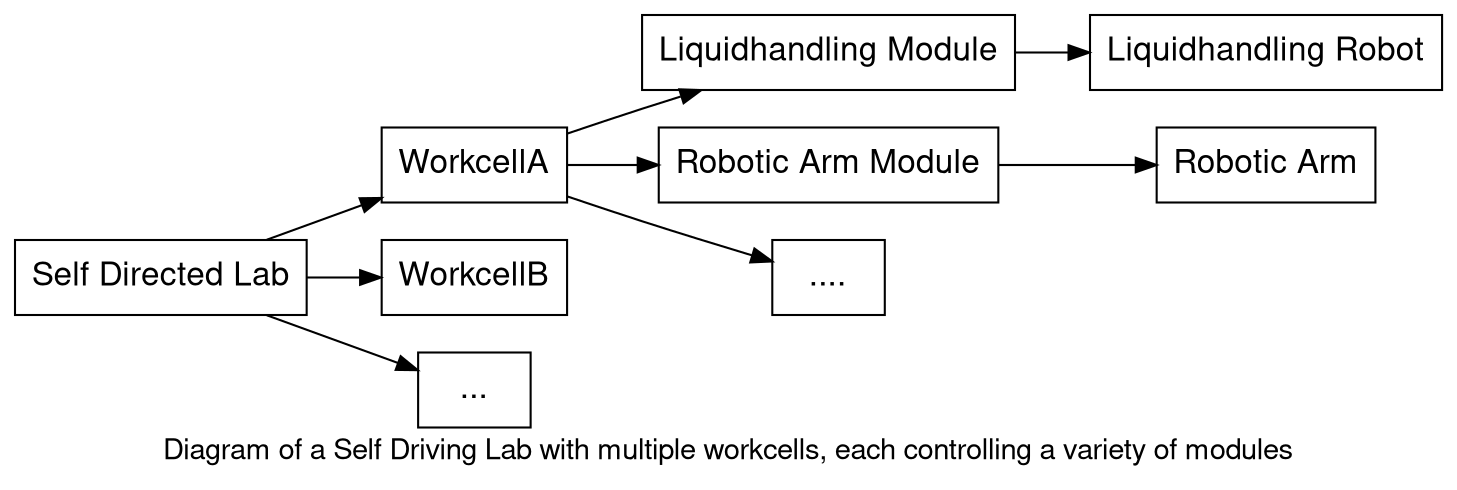 strict digraph sdl_architecture_example {
    //Formatting
    fontname="Helvetica,Arial,sans-serif"
    node [fontname="Helvetica,Arial,sans-serif"]
    edge [fontname="Helvetica,Arial,sans-serif"]
    graph [
        rankdir = "LR"
        pad = 0.1;
    ];
    node [
        fontsize = "16"
        shape = "box"
    ];
    edge [
    ];

    "Self Directed Lab" -> {WorkcellA WorkcellB "..."};
    WorkcellA -> {"Liquidhandling Module" "Robotic Arm Module" "...."};

    "Liquidhandling Module" -> "Liquidhandling Robot"

    "Robotic Arm Module" -> "Robotic Arm"

    label="Diagram of a Self Driving Lab with multiple workcells, each controlling a variety of modules";
    labelloc=bottom;
    labeljust=center;
}
